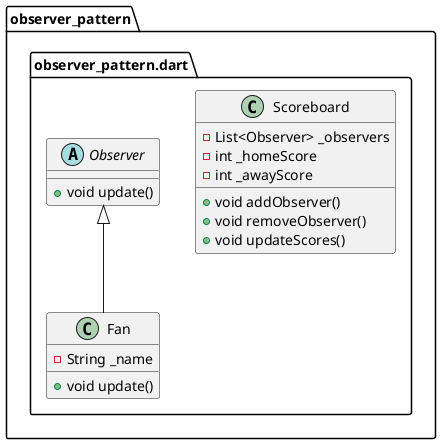 @startuml
set namespaceSeparator ::

class "observer_pattern::observer_pattern.dart::Scoreboard" {
  -List<Observer> _observers
  -int _homeScore
  -int _awayScore
  +void addObserver()
  +void removeObserver()
  +void updateScores()
}

abstract class "observer_pattern::observer_pattern.dart::Observer" {
  +void update()
}

class "observer_pattern::observer_pattern.dart::Fan" {
  -String _name
  +void update()
}

"observer_pattern::observer_pattern.dart::Observer" <|-- "observer_pattern::observer_pattern.dart::Fan"


@enduml